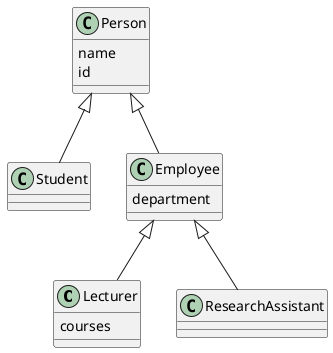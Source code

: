 @startuml
!theme _none_



class Lecturer {
    'name
    'department
    'id
    courses
}
class ResearchAssistant {
    'name
    'department
    'id
}
class Student {
    'name
    'id
}

class Employee {
    department
}

class Person {
    name
    id
}

Employee <|-- Lecturer
Employee <|-- ResearchAssistant

Person <|-- Employee
Person <|--Student

@enduml
